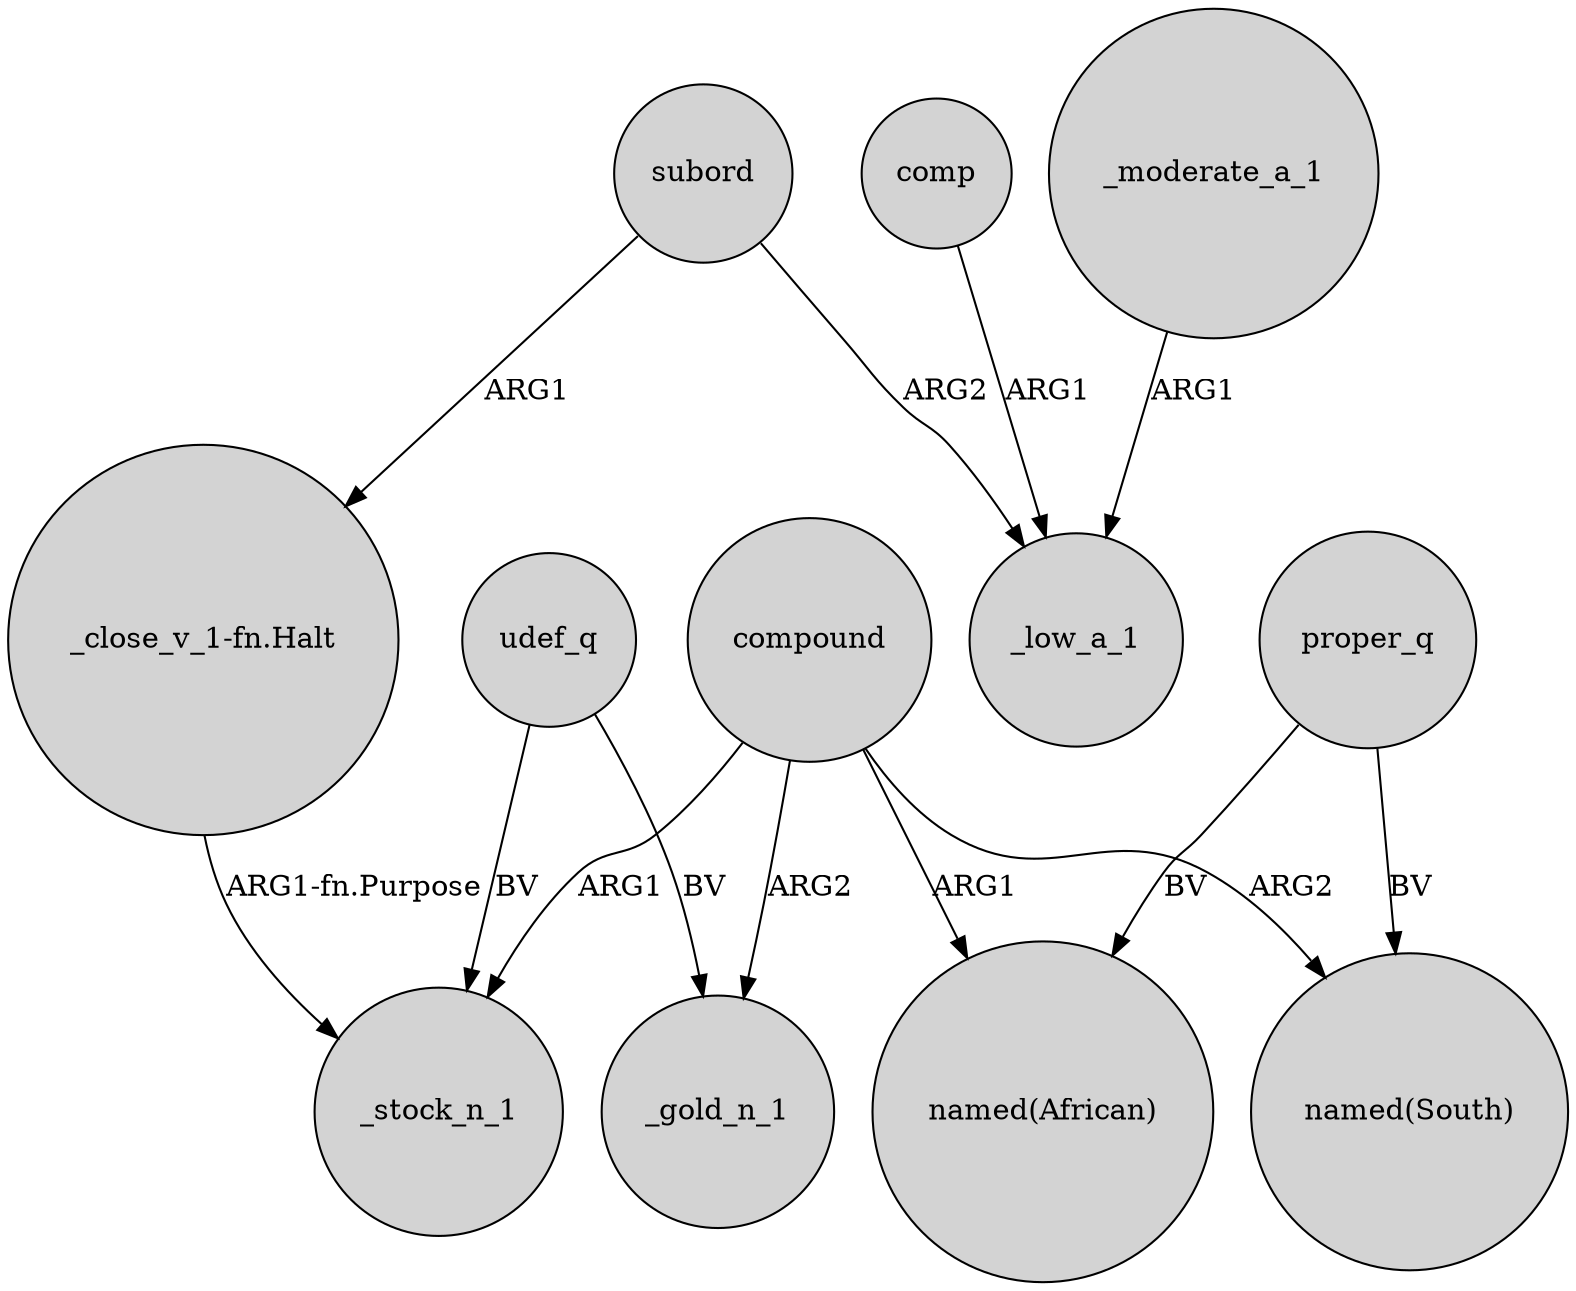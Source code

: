 digraph {
	node [shape=circle style=filled]
	subord -> _low_a_1 [label=ARG2]
	compound -> "named(African)" [label=ARG1]
	comp -> _low_a_1 [label=ARG1]
	udef_q -> _gold_n_1 [label=BV]
	proper_q -> "named(African)" [label=BV]
	proper_q -> "named(South)" [label=BV]
	compound -> "named(South)" [label=ARG2]
	compound -> _stock_n_1 [label=ARG1]
	compound -> _gold_n_1 [label=ARG2]
	"_close_v_1-fn.Halt" -> _stock_n_1 [label="ARG1-fn.Purpose"]
	_moderate_a_1 -> _low_a_1 [label=ARG1]
	udef_q -> _stock_n_1 [label=BV]
	subord -> "_close_v_1-fn.Halt" [label=ARG1]
}
